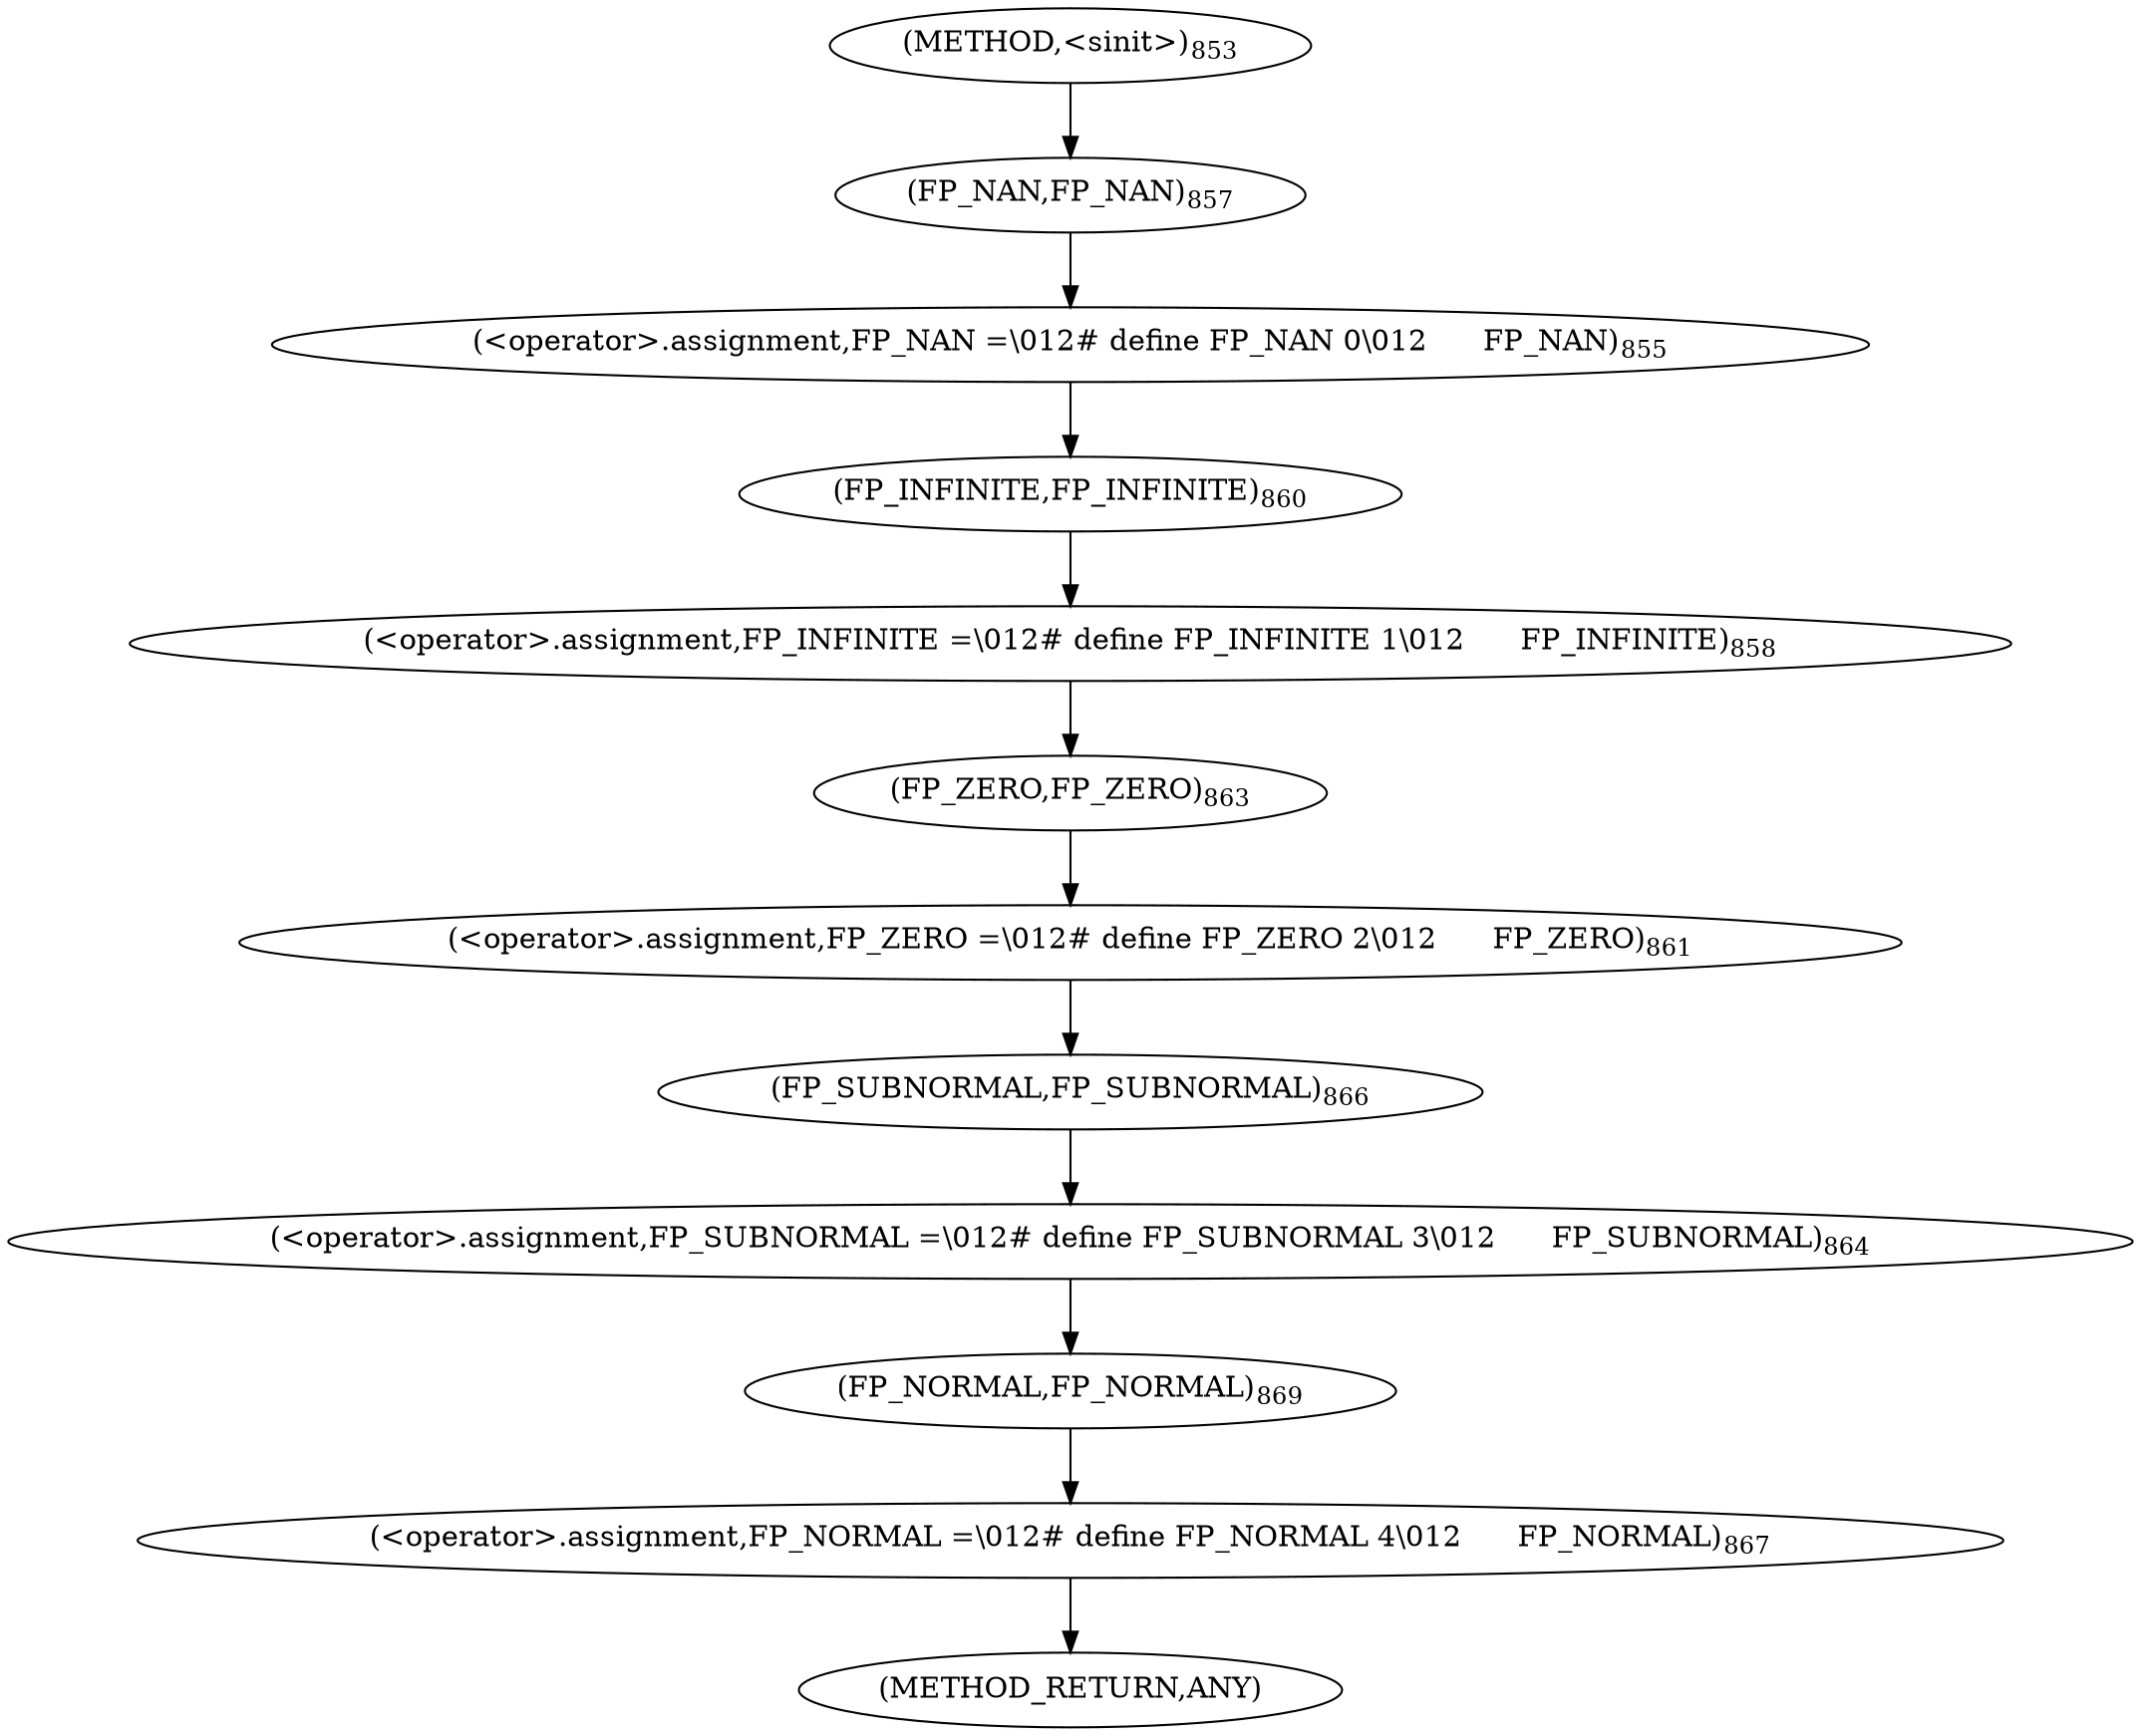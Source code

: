 digraph "&lt;sinit&gt;" {  
"6446" [label = <(&lt;operator&gt;.assignment,FP_NAN =\012# define FP_NAN 0\012      FP_NAN)<SUB>855</SUB>> ]
"6451" [label = <(&lt;operator&gt;.assignment,FP_INFINITE =\012# define FP_INFINITE 1\012      FP_INFINITE)<SUB>858</SUB>> ]
"6456" [label = <(&lt;operator&gt;.assignment,FP_ZERO =\012# define FP_ZERO 2\012      FP_ZERO)<SUB>861</SUB>> ]
"6461" [label = <(&lt;operator&gt;.assignment,FP_SUBNORMAL =\012# define FP_SUBNORMAL 3\012      FP_SUBNORMAL)<SUB>864</SUB>> ]
"6466" [label = <(&lt;operator&gt;.assignment,FP_NORMAL =\012# define FP_NORMAL 4\012      FP_NORMAL)<SUB>867</SUB>> ]
"6448" [label = <(FP_NAN,FP_NAN)<SUB>857</SUB>> ]
"6453" [label = <(FP_INFINITE,FP_INFINITE)<SUB>860</SUB>> ]
"6458" [label = <(FP_ZERO,FP_ZERO)<SUB>863</SUB>> ]
"6463" [label = <(FP_SUBNORMAL,FP_SUBNORMAL)<SUB>866</SUB>> ]
"6468" [label = <(FP_NORMAL,FP_NORMAL)<SUB>869</SUB>> ]
"6444" [label = <(METHOD,&lt;sinit&gt;)<SUB>853</SUB>> ]
"6471" [label = <(METHOD_RETURN,ANY)> ]
  "6446" -> "6453" 
  "6451" -> "6458" 
  "6456" -> "6463" 
  "6461" -> "6468" 
  "6466" -> "6471" 
  "6448" -> "6446" 
  "6453" -> "6451" 
  "6458" -> "6456" 
  "6463" -> "6461" 
  "6468" -> "6466" 
  "6444" -> "6448" 
}

